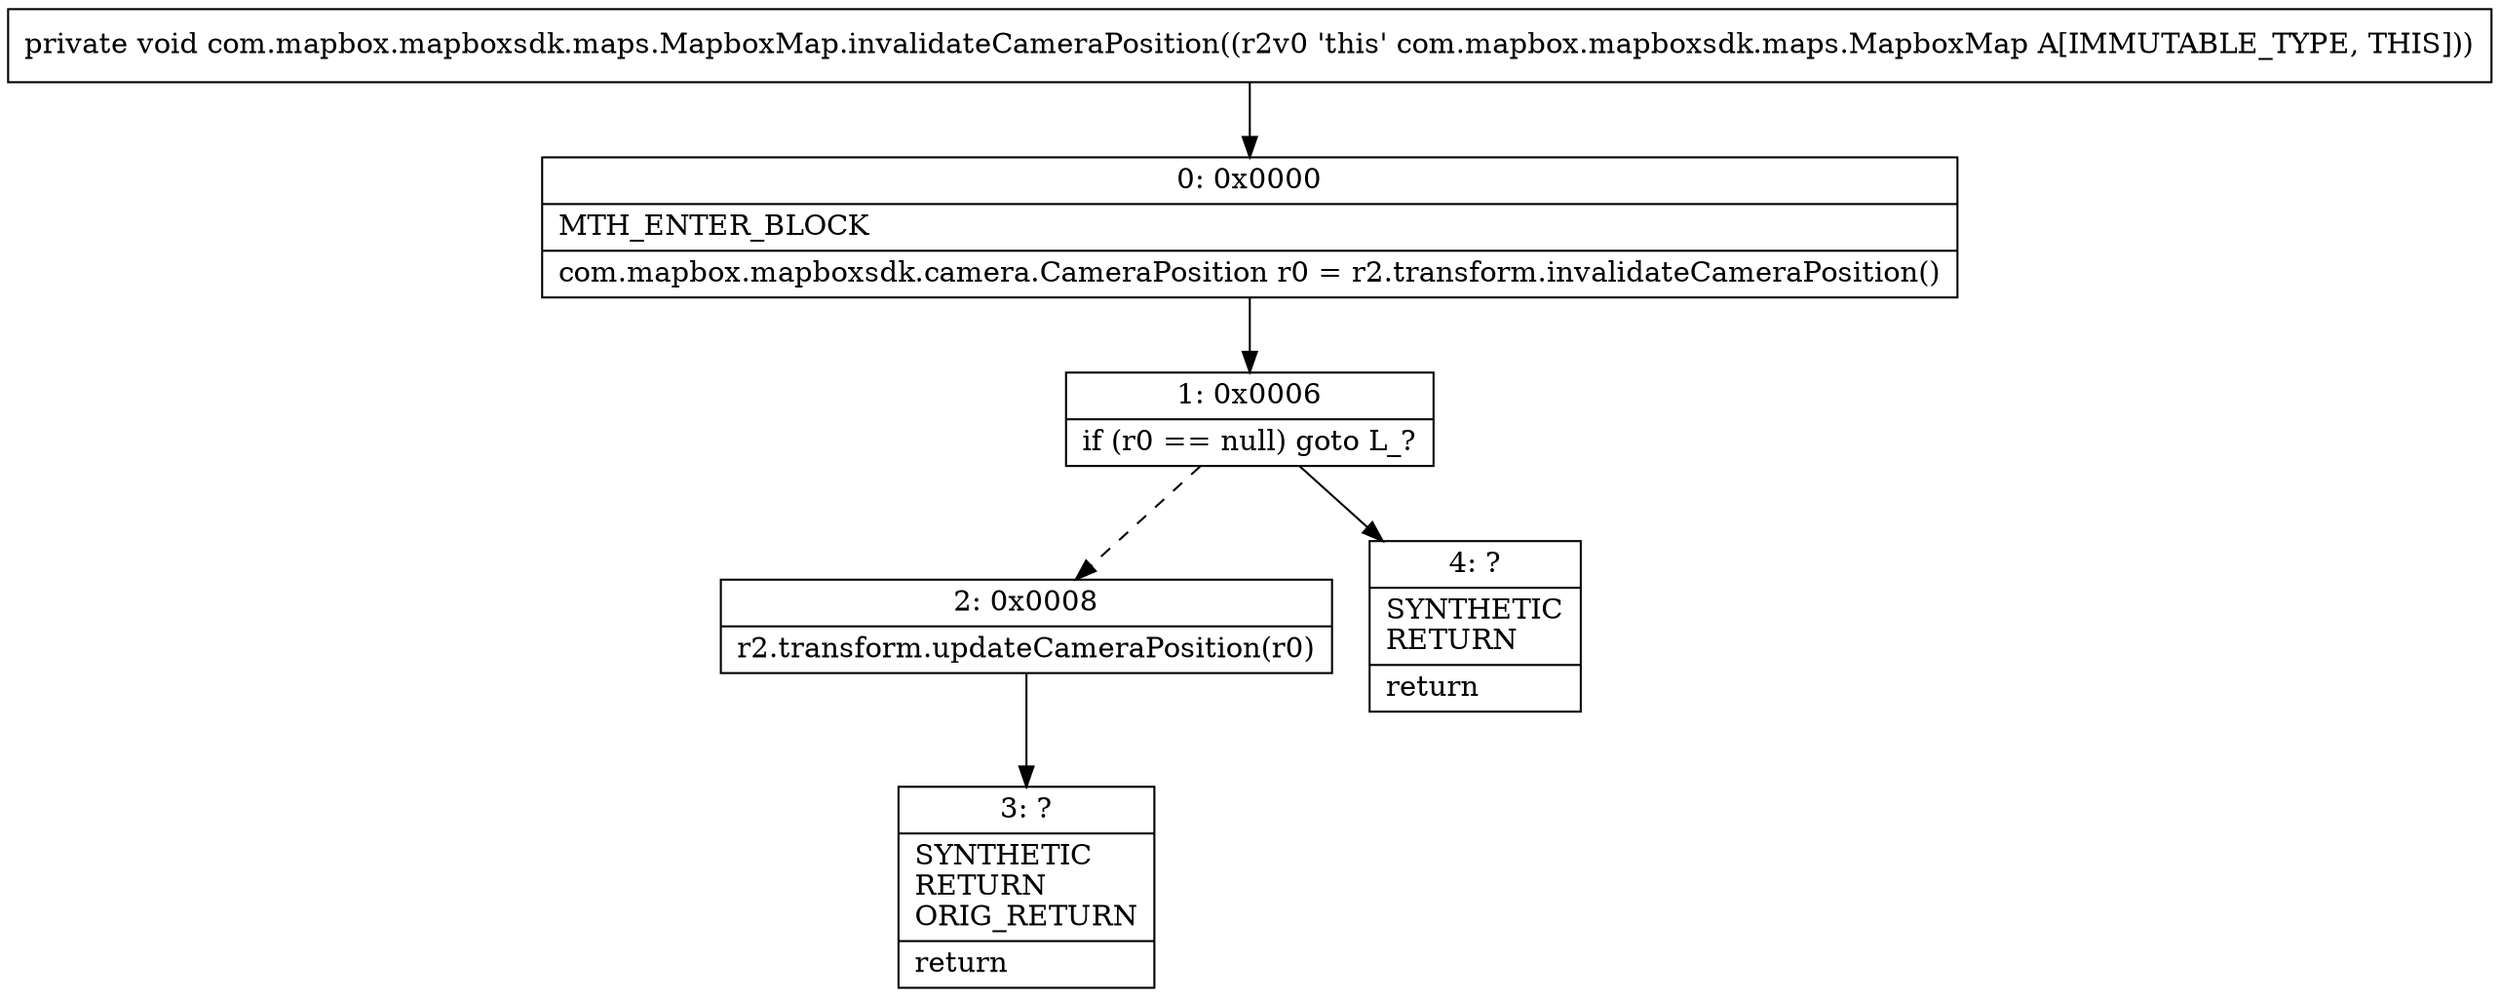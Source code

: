 digraph "CFG forcom.mapbox.mapboxsdk.maps.MapboxMap.invalidateCameraPosition()V" {
Node_0 [shape=record,label="{0\:\ 0x0000|MTH_ENTER_BLOCK\l|com.mapbox.mapboxsdk.camera.CameraPosition r0 = r2.transform.invalidateCameraPosition()\l}"];
Node_1 [shape=record,label="{1\:\ 0x0006|if (r0 == null) goto L_?\l}"];
Node_2 [shape=record,label="{2\:\ 0x0008|r2.transform.updateCameraPosition(r0)\l}"];
Node_3 [shape=record,label="{3\:\ ?|SYNTHETIC\lRETURN\lORIG_RETURN\l|return\l}"];
Node_4 [shape=record,label="{4\:\ ?|SYNTHETIC\lRETURN\l|return\l}"];
MethodNode[shape=record,label="{private void com.mapbox.mapboxsdk.maps.MapboxMap.invalidateCameraPosition((r2v0 'this' com.mapbox.mapboxsdk.maps.MapboxMap A[IMMUTABLE_TYPE, THIS])) }"];
MethodNode -> Node_0;
Node_0 -> Node_1;
Node_1 -> Node_2[style=dashed];
Node_1 -> Node_4;
Node_2 -> Node_3;
}


